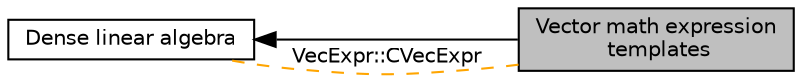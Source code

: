 digraph "Vector math expression templates"
{
  edge [fontname="Helvetica",fontsize="10",labelfontname="Helvetica",labelfontsize="10"];
  node [fontname="Helvetica",fontsize="10",shape=box];
  rankdir=LR;
  Node2 [label="Dense linear algebra",height=0.2,width=0.4,color="black", fillcolor="white", style="filled",URL="$group__BLAS.html",tooltip="Linear algebra functions and classes."];
  Node1 [label="Vector math expression\l templates",height=0.2,width=0.4,color="black", fillcolor="grey75", style="filled", fontcolor="black",tooltip="Expression templates for level-1 BLAS operations."];
  Node2->Node1 [shape=plaintext, dir="back", style="solid"];
  Node1->Node2 [shape=plaintext, label="VecExpr::CVecExpr", color="orange", dir="none", style="dashed"];
}
